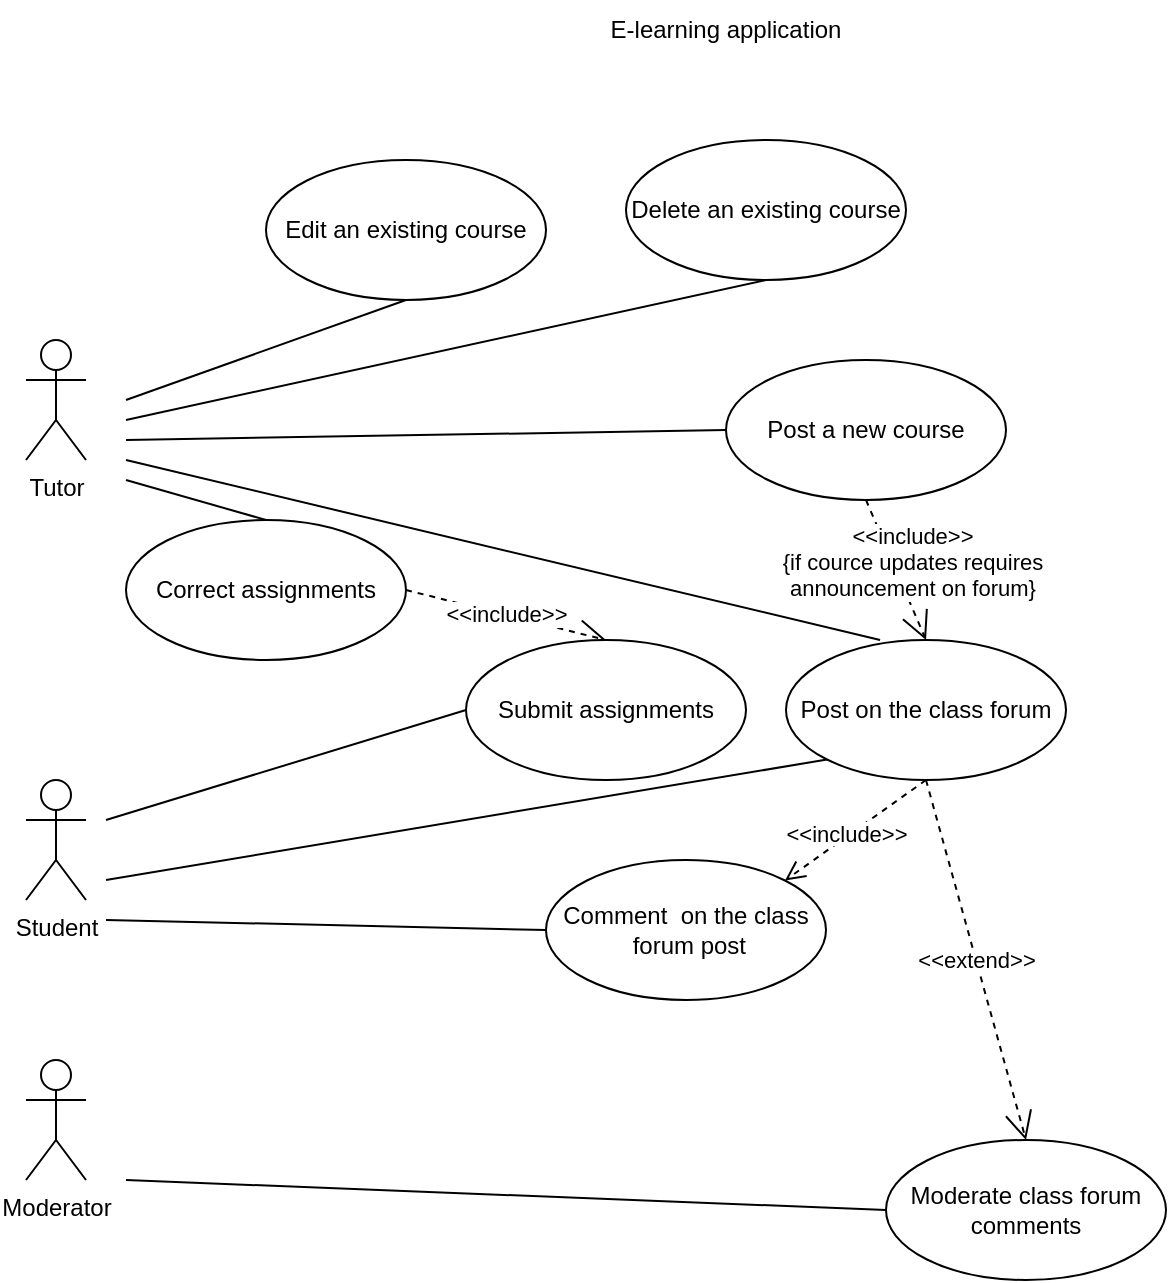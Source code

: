 <mxfile version="24.8.6">
  <diagram name="Page-1" id="e56a1550-8fbb-45ad-956c-1786394a9013">
    <mxGraphModel dx="1318" dy="1401" grid="1" gridSize="10" guides="1" tooltips="1" connect="1" arrows="1" fold="1" page="1" pageScale="1" pageWidth="1100" pageHeight="850" background="none" math="0" shadow="0">
      <root>
        <mxCell id="0" />
        <mxCell id="1" parent="0" />
        <mxCell id="0wvfiA-yXDDdbIESt3Ay-1" value="Moderator" style="shape=umlActor;verticalLabelPosition=bottom;verticalAlign=top;html=1;" parent="1" vertex="1">
          <mxGeometry x="100" y="380" width="30" height="60" as="geometry" />
        </mxCell>
        <mxCell id="0wvfiA-yXDDdbIESt3Ay-2" value="Student" style="shape=umlActor;verticalLabelPosition=bottom;verticalAlign=top;html=1;" parent="1" vertex="1">
          <mxGeometry x="100" y="240" width="30" height="60" as="geometry" />
        </mxCell>
        <mxCell id="0wvfiA-yXDDdbIESt3Ay-3" value="Tutor" style="shape=umlActor;verticalLabelPosition=bottom;verticalAlign=top;html=1;" parent="1" vertex="1">
          <mxGeometry x="100" y="20" width="30" height="60" as="geometry" />
        </mxCell>
        <mxCell id="0wvfiA-yXDDdbIESt3Ay-5" value="Moderate class forum comments" style="ellipse;whiteSpace=wrap;html=1;" parent="1" vertex="1">
          <mxGeometry x="530" y="420" width="140" height="70" as="geometry" />
        </mxCell>
        <mxCell id="0wvfiA-yXDDdbIESt3Ay-8" value="Post on the class forum" style="ellipse;whiteSpace=wrap;html=1;" parent="1" vertex="1">
          <mxGeometry x="480" y="170" width="140" height="70" as="geometry" />
        </mxCell>
        <mxCell id="0wvfiA-yXDDdbIESt3Ay-9" value="Correct assignments" style="ellipse;whiteSpace=wrap;html=1;" parent="1" vertex="1">
          <mxGeometry x="150" y="110" width="140" height="70" as="geometry" />
        </mxCell>
        <mxCell id="0wvfiA-yXDDdbIESt3Ay-10" value="Post a new course" style="ellipse;whiteSpace=wrap;html=1;" parent="1" vertex="1">
          <mxGeometry x="450" y="30" width="140" height="70" as="geometry" />
        </mxCell>
        <mxCell id="0wvfiA-yXDDdbIESt3Ay-11" value="&amp;lt;&amp;lt;include&amp;gt;&amp;gt;" style="endArrow=open;endSize=12;dashed=1;html=1;rounded=0;exitX=1;exitY=0.5;exitDx=0;exitDy=0;entryX=0.5;entryY=0;entryDx=0;entryDy=0;" parent="1" source="0wvfiA-yXDDdbIESt3Ay-9" target="0wvfiA-yXDDdbIESt3Ay-7" edge="1">
          <mxGeometry width="160" relative="1" as="geometry">
            <mxPoint x="870" y="239.5" as="sourcePoint" />
            <mxPoint x="1030" y="239.5" as="targetPoint" />
          </mxGeometry>
        </mxCell>
        <mxCell id="0wvfiA-yXDDdbIESt3Ay-13" value="" style="endArrow=none;html=1;rounded=0;entryX=0;entryY=0.5;entryDx=0;entryDy=0;" parent="1" target="0wvfiA-yXDDdbIESt3Ay-10" edge="1">
          <mxGeometry width="50" height="50" relative="1" as="geometry">
            <mxPoint x="150" y="70" as="sourcePoint" />
            <mxPoint x="460" y="50" as="targetPoint" />
          </mxGeometry>
        </mxCell>
        <mxCell id="0wvfiA-yXDDdbIESt3Ay-14" value="" style="endArrow=none;html=1;rounded=0;entryX=0;entryY=0.5;entryDx=0;entryDy=0;" parent="1" target="0wvfiA-yXDDdbIESt3Ay-7" edge="1">
          <mxGeometry width="50" height="50" relative="1" as="geometry">
            <mxPoint x="140" y="260" as="sourcePoint" />
            <mxPoint x="330" y="280" as="targetPoint" />
          </mxGeometry>
        </mxCell>
        <mxCell id="0wvfiA-yXDDdbIESt3Ay-15" value="" style="endArrow=none;html=1;rounded=0;entryX=0.5;entryY=0;entryDx=0;entryDy=0;" parent="1" target="0wvfiA-yXDDdbIESt3Ay-9" edge="1">
          <mxGeometry width="50" height="50" relative="1" as="geometry">
            <mxPoint x="150" y="90" as="sourcePoint" />
            <mxPoint x="320" y="150" as="targetPoint" />
          </mxGeometry>
        </mxCell>
        <mxCell id="0wvfiA-yXDDdbIESt3Ay-16" value="" style="endArrow=none;html=1;rounded=0;entryX=0.336;entryY=0;entryDx=0;entryDy=0;entryPerimeter=0;" parent="1" target="0wvfiA-yXDDdbIESt3Ay-8" edge="1">
          <mxGeometry width="50" height="50" relative="1" as="geometry">
            <mxPoint x="150" y="80" as="sourcePoint" />
            <mxPoint x="600" y="180" as="targetPoint" />
          </mxGeometry>
        </mxCell>
        <mxCell id="0wvfiA-yXDDdbIESt3Ay-17" value="" style="endArrow=none;html=1;rounded=0;entryX=0;entryY=0.5;entryDx=0;entryDy=0;" parent="1" target="kFRQIO3DiFlbbQC23N1V-8" edge="1">
          <mxGeometry width="50" height="50" relative="1" as="geometry">
            <mxPoint x="140" y="310" as="sourcePoint" />
            <mxPoint x="370" y="365" as="targetPoint" />
          </mxGeometry>
        </mxCell>
        <mxCell id="0wvfiA-yXDDdbIESt3Ay-18" value="" style="endArrow=none;html=1;rounded=0;entryX=0;entryY=0.5;entryDx=0;entryDy=0;" parent="1" target="0wvfiA-yXDDdbIESt3Ay-5" edge="1">
          <mxGeometry width="50" height="50" relative="1" as="geometry">
            <mxPoint x="150" y="440" as="sourcePoint" />
            <mxPoint x="570" y="430" as="targetPoint" />
          </mxGeometry>
        </mxCell>
        <mxCell id="0wvfiA-yXDDdbIESt3Ay-20" value="&amp;lt;&amp;lt;extend&amp;gt;&amp;gt;" style="endArrow=open;endSize=12;dashed=1;html=1;rounded=0;entryX=0.5;entryY=0;entryDx=0;entryDy=0;exitX=0.5;exitY=1;exitDx=0;exitDy=0;" parent="1" source="0wvfiA-yXDDdbIESt3Ay-8" target="0wvfiA-yXDDdbIESt3Ay-5" edge="1">
          <mxGeometry width="160" relative="1" as="geometry">
            <mxPoint x="770" y="360" as="sourcePoint" />
            <mxPoint x="680" y="410" as="targetPoint" />
          </mxGeometry>
        </mxCell>
        <mxCell id="0wvfiA-yXDDdbIESt3Ay-7" value="Submit assignments" style="ellipse;whiteSpace=wrap;html=1;" parent="1" vertex="1">
          <mxGeometry x="320" y="170" width="140" height="70" as="geometry" />
        </mxCell>
        <mxCell id="0wvfiA-yXDDdbIESt3Ay-22" value="&amp;lt;&amp;lt;include&amp;gt;&amp;gt;&lt;div&gt;{if cource updates requires&lt;/div&gt;&lt;div&gt;announcement on forum}&lt;/div&gt;" style="endArrow=open;endSize=12;dashed=1;html=1;rounded=0;exitX=0.5;exitY=1;exitDx=0;exitDy=0;entryX=0.5;entryY=0;entryDx=0;entryDy=0;" parent="1" source="0wvfiA-yXDDdbIESt3Ay-10" target="0wvfiA-yXDDdbIESt3Ay-8" edge="1">
          <mxGeometry x="-0.047" y="9" width="160" relative="1" as="geometry">
            <mxPoint x="390" y="220" as="sourcePoint" />
            <mxPoint x="410" y="280" as="targetPoint" />
            <mxPoint y="1" as="offset" />
          </mxGeometry>
        </mxCell>
        <mxCell id="kFRQIO3DiFlbbQC23N1V-2" value="E-learning application" style="text;html=1;align=center;verticalAlign=middle;whiteSpace=wrap;rounded=0;" vertex="1" parent="1">
          <mxGeometry x="370" y="-150" width="160" height="30" as="geometry" />
        </mxCell>
        <mxCell id="kFRQIO3DiFlbbQC23N1V-3" value="Edit an existing course" style="ellipse;whiteSpace=wrap;html=1;" vertex="1" parent="1">
          <mxGeometry x="220" y="-70" width="140" height="70" as="geometry" />
        </mxCell>
        <mxCell id="kFRQIO3DiFlbbQC23N1V-5" value="" style="endArrow=none;html=1;rounded=0;entryX=0.5;entryY=1;entryDx=0;entryDy=0;" edge="1" parent="1" target="kFRQIO3DiFlbbQC23N1V-3">
          <mxGeometry width="50" height="50" relative="1" as="geometry">
            <mxPoint x="150" y="50" as="sourcePoint" />
            <mxPoint x="420" y="60" as="targetPoint" />
          </mxGeometry>
        </mxCell>
        <mxCell id="kFRQIO3DiFlbbQC23N1V-6" value="Delete an existing course" style="ellipse;whiteSpace=wrap;html=1;" vertex="1" parent="1">
          <mxGeometry x="400" y="-80" width="140" height="70" as="geometry" />
        </mxCell>
        <mxCell id="kFRQIO3DiFlbbQC23N1V-7" value="" style="endArrow=none;html=1;rounded=0;entryX=0.5;entryY=1;entryDx=0;entryDy=0;" edge="1" parent="1" target="kFRQIO3DiFlbbQC23N1V-6">
          <mxGeometry width="50" height="50" relative="1" as="geometry">
            <mxPoint x="150" y="60" as="sourcePoint" />
            <mxPoint x="220" as="targetPoint" />
          </mxGeometry>
        </mxCell>
        <mxCell id="kFRQIO3DiFlbbQC23N1V-8" value="Comment&amp;nbsp; on the class&lt;div&gt;&amp;nbsp;forum post&lt;/div&gt;" style="ellipse;whiteSpace=wrap;html=1;" vertex="1" parent="1">
          <mxGeometry x="360" y="280" width="140" height="70" as="geometry" />
        </mxCell>
        <mxCell id="kFRQIO3DiFlbbQC23N1V-9" value="&lt;span style=&quot;background-color: rgb(255, 255, 255);&quot;&gt;&amp;lt;&amp;lt;include&amp;gt;&amp;gt;&lt;/span&gt;" style="endArrow=open;startArrow=none;endFill=0;startFill=0;endSize=8;html=1;verticalAlign=bottom;dashed=1;labelBackgroundColor=none;rounded=0;exitX=0.5;exitY=1;exitDx=0;exitDy=0;entryX=1;entryY=0;entryDx=0;entryDy=0;" edge="1" parent="1" source="0wvfiA-yXDDdbIESt3Ay-8" target="kFRQIO3DiFlbbQC23N1V-8">
          <mxGeometry x="0.227" y="6" width="160" relative="1" as="geometry">
            <mxPoint x="500" y="320" as="sourcePoint" />
            <mxPoint x="660" y="320" as="targetPoint" />
            <mxPoint as="offset" />
          </mxGeometry>
        </mxCell>
        <mxCell id="kFRQIO3DiFlbbQC23N1V-10" value="" style="endArrow=none;html=1;rounded=0;entryX=0;entryY=1;entryDx=0;entryDy=0;" edge="1" parent="1" target="0wvfiA-yXDDdbIESt3Ay-8">
          <mxGeometry width="50" height="50" relative="1" as="geometry">
            <mxPoint x="140" y="290" as="sourcePoint" />
            <mxPoint x="380" y="375" as="targetPoint" />
          </mxGeometry>
        </mxCell>
      </root>
    </mxGraphModel>
  </diagram>
</mxfile>
